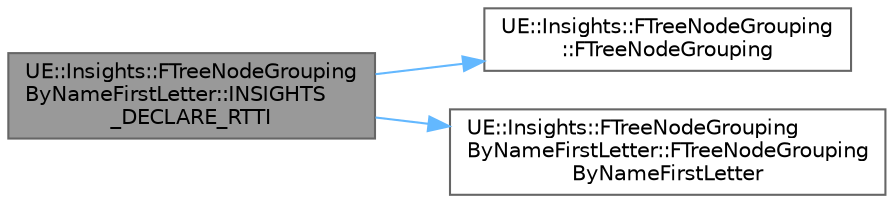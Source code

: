 digraph "UE::Insights::FTreeNodeGroupingByNameFirstLetter::INSIGHTS_DECLARE_RTTI"
{
 // INTERACTIVE_SVG=YES
 // LATEX_PDF_SIZE
  bgcolor="transparent";
  edge [fontname=Helvetica,fontsize=10,labelfontname=Helvetica,labelfontsize=10];
  node [fontname=Helvetica,fontsize=10,shape=box,height=0.2,width=0.4];
  rankdir="LR";
  Node1 [id="Node000001",label="UE::Insights::FTreeNodeGrouping\lByNameFirstLetter::INSIGHTS\l_DECLARE_RTTI",height=0.2,width=0.4,color="gray40", fillcolor="grey60", style="filled", fontcolor="black",tooltip=" "];
  Node1 -> Node2 [id="edge1_Node000001_Node000002",color="steelblue1",style="solid",tooltip=" "];
  Node2 [id="Node000002",label="UE::Insights::FTreeNodeGrouping\l::FTreeNodeGrouping",height=0.2,width=0.4,color="grey40", fillcolor="white", style="filled",URL="$d8/daa/classUE_1_1Insights_1_1FTreeNodeGrouping.html#a9b0a9171f521418dff60c0956af86d5b",tooltip=" "];
  Node1 -> Node3 [id="edge2_Node000001_Node000003",color="steelblue1",style="solid",tooltip=" "];
  Node3 [id="Node000003",label="UE::Insights::FTreeNodeGrouping\lByNameFirstLetter::FTreeNodeGrouping\lByNameFirstLetter",height=0.2,width=0.4,color="grey40", fillcolor="white", style="filled",URL="$de/d98/classUE_1_1Insights_1_1FTreeNodeGroupingByNameFirstLetter.html#a58d0748ea65e702f55eb588441fa8fce",tooltip=" "];
}
